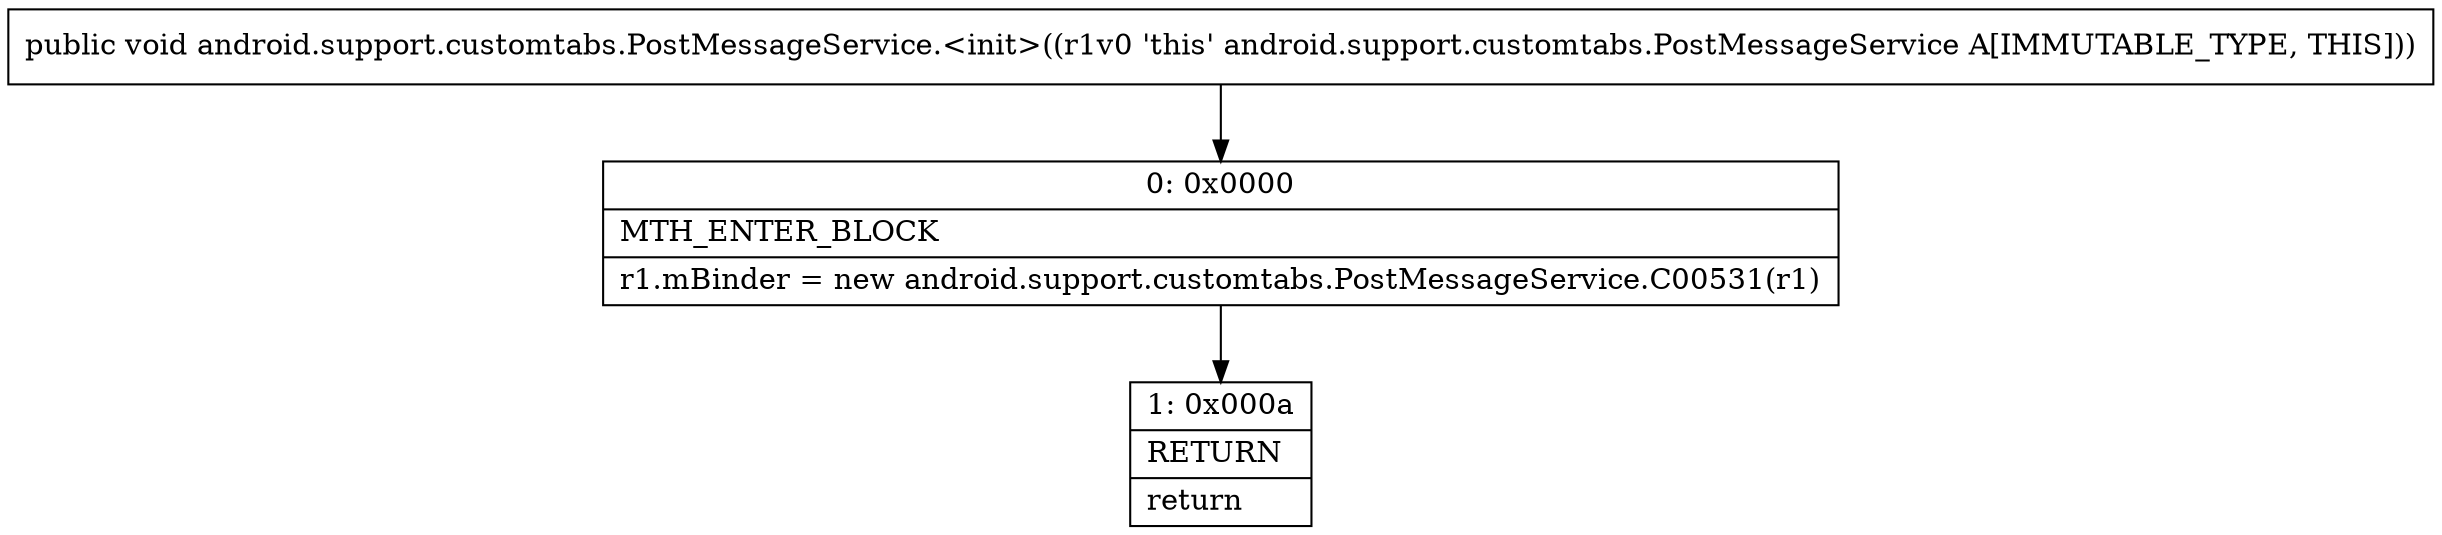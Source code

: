 digraph "CFG forandroid.support.customtabs.PostMessageService.\<init\>()V" {
Node_0 [shape=record,label="{0\:\ 0x0000|MTH_ENTER_BLOCK\l|r1.mBinder = new android.support.customtabs.PostMessageService.C00531(r1)\l}"];
Node_1 [shape=record,label="{1\:\ 0x000a|RETURN\l|return\l}"];
MethodNode[shape=record,label="{public void android.support.customtabs.PostMessageService.\<init\>((r1v0 'this' android.support.customtabs.PostMessageService A[IMMUTABLE_TYPE, THIS])) }"];
MethodNode -> Node_0;
Node_0 -> Node_1;
}

